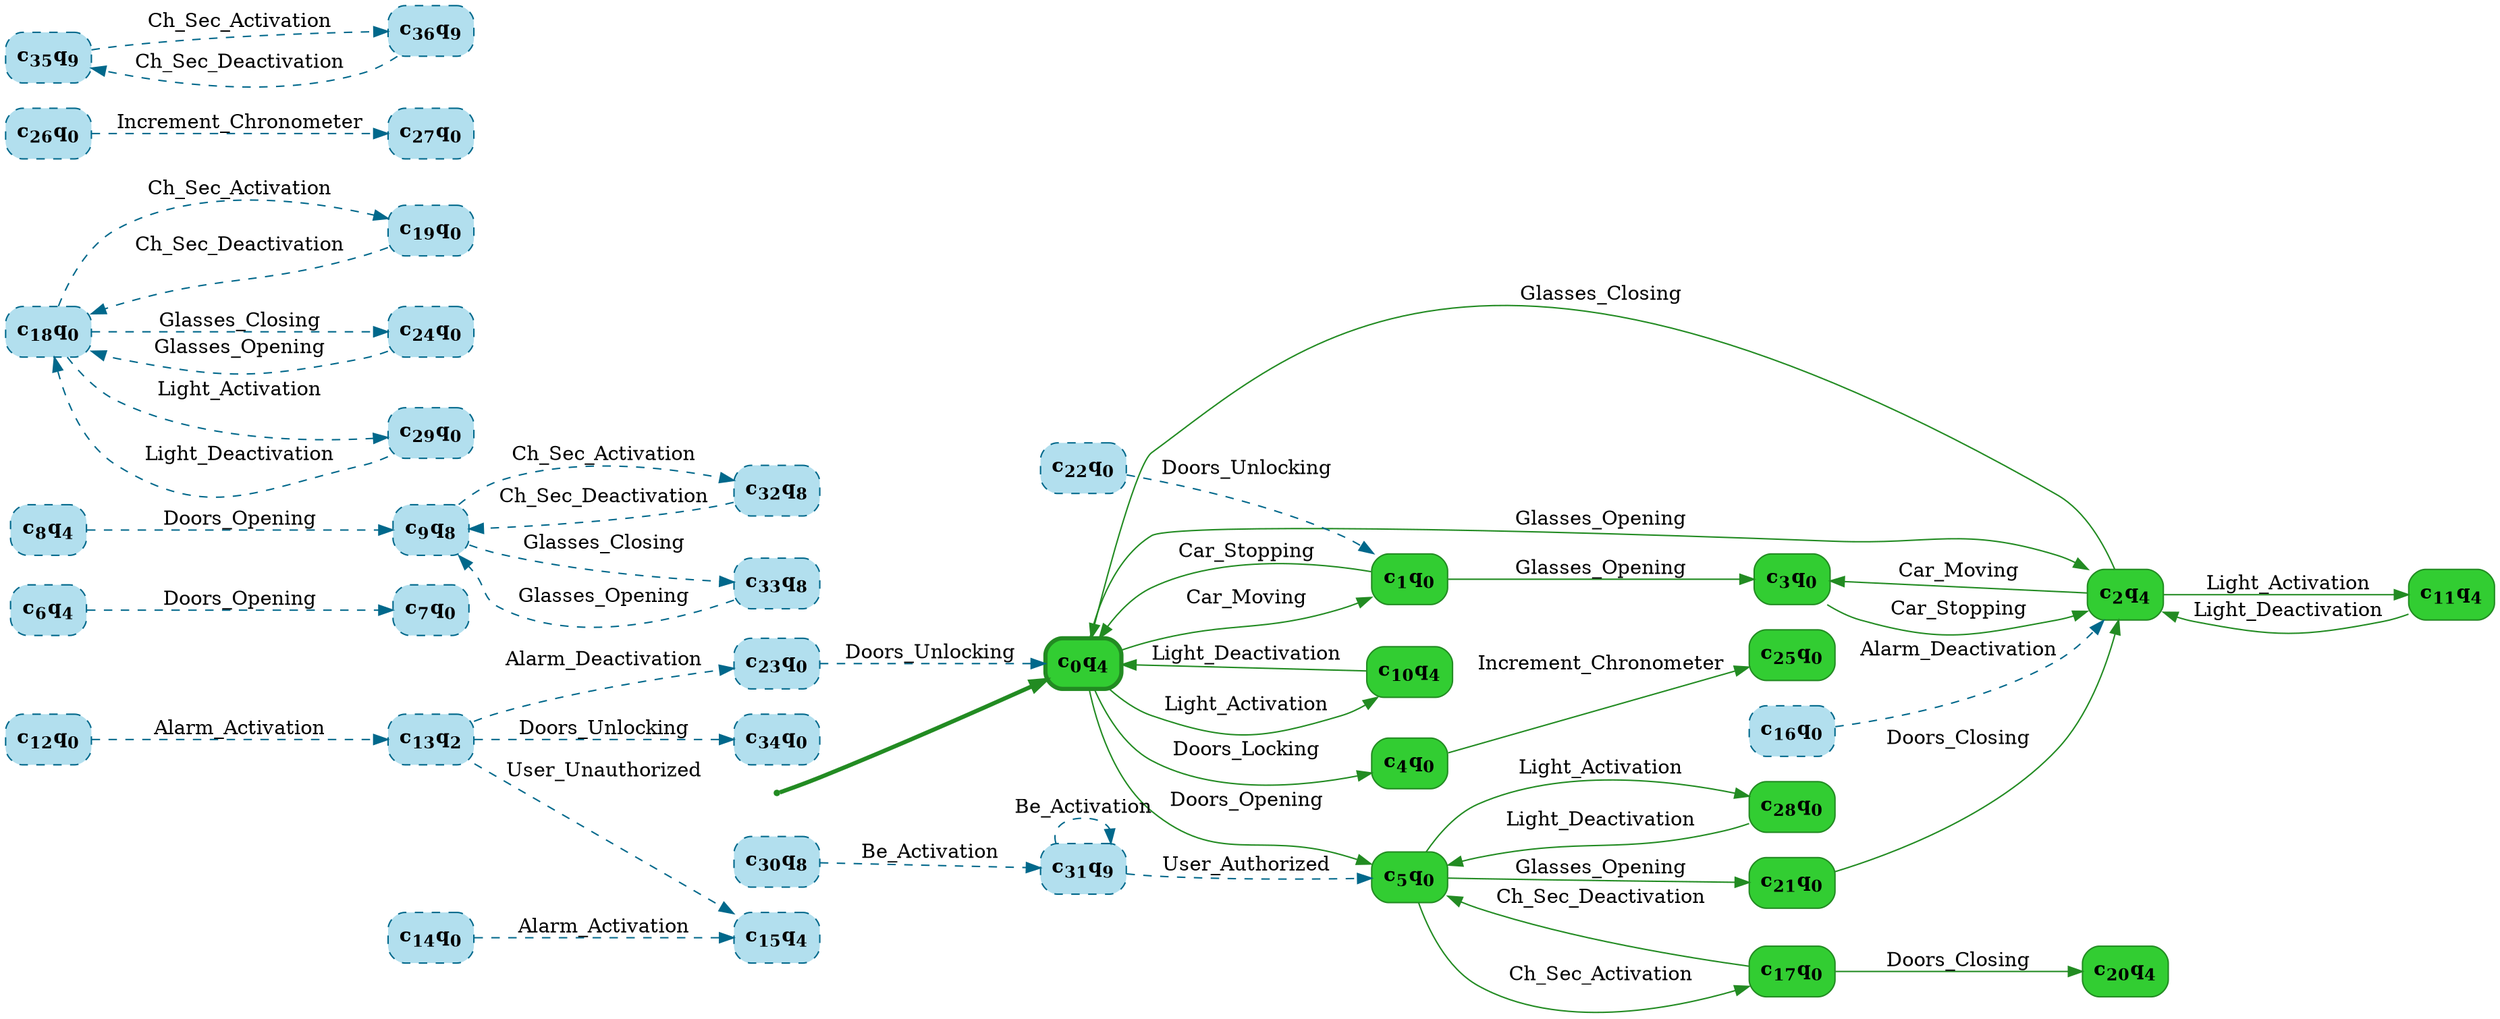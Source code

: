 digraph g {

	rankdir="LR"

	__invisible__[shape="point", color="forestgreen"]
	c0q4[label=<<b>c<sub>0</sub>q<sub>4</sub></b>>, shape="box", style="rounded, filled", fillcolor="limegreen", color="forestgreen", penwidth=3] // Initial
	c1q0[label=<<b>c<sub>1</sub>q<sub>0</sub></b>>, shape="box", style="rounded, filled", fillcolor="limegreen", color="forestgreen"]
	c3q0[label=<<b>c<sub>3</sub>q<sub>0</sub></b>>, shape="box", style="rounded, filled", fillcolor="limegreen", color="forestgreen"]
	c2q4[label=<<b>c<sub>2</sub>q<sub>4</sub></b>>, shape="box", style="rounded, filled", fillcolor="limegreen", color="forestgreen"]
	c11q4[label=<<b>c<sub>11</sub>q<sub>4</sub></b>>, shape="box", style="rounded, filled", fillcolor="limegreen", color="forestgreen"]
	c4q0[label=<<b>c<sub>4</sub>q<sub>0</sub></b>>, shape="box", style="rounded, filled", fillcolor="limegreen", color="forestgreen"]
	c25q0[label=<<b>c<sub>25</sub>q<sub>0</sub></b>>, shape="box", style="rounded, filled", fillcolor="limegreen", color="forestgreen"]
	c5q0[label=<<b>c<sub>5</sub>q<sub>0</sub></b>>, shape="box", style="rounded, filled", fillcolor="limegreen", color="forestgreen"]
	c17q0[label=<<b>c<sub>17</sub>q<sub>0</sub></b>>, shape="box", style="rounded, filled", fillcolor="limegreen", color="forestgreen"]
	c20q4[label=<<b>c<sub>20</sub>q<sub>4</sub></b>>, shape="box", style="rounded, filled", fillcolor="limegreen", color="forestgreen"]
	c21q0[label=<<b>c<sub>21</sub>q<sub>0</sub></b>>, shape="box", style="rounded, filled", fillcolor="limegreen", color="forestgreen"]
	c28q0[label=<<b>c<sub>28</sub>q<sub>0</sub></b>>, shape="box", style="rounded, filled", fillcolor="limegreen", color="forestgreen"]
	c10q4[label=<<b>c<sub>10</sub>q<sub>4</sub></b>>, shape="box", style="rounded, filled", fillcolor="limegreen", color="forestgreen"]
	c6q4[label=<<b>c<sub>6</sub>q<sub>4</sub></b>>, shape="box", style="rounded, filled, dashed", fillcolor="lightblue2", color="deepskyblue4"]
	c7q0[label=<<b>c<sub>7</sub>q<sub>0</sub></b>>, shape="box", style="rounded, filled, dashed", fillcolor="lightblue2", color="deepskyblue4"]
	c8q4[label=<<b>c<sub>8</sub>q<sub>4</sub></b>>, shape="box", style="rounded, filled, dashed", fillcolor="lightblue2", color="deepskyblue4"]
	c9q8[label=<<b>c<sub>9</sub>q<sub>8</sub></b>>, shape="box", style="rounded, filled, dashed", fillcolor="lightblue2", color="deepskyblue4"]
	c12q0[label=<<b>c<sub>12</sub>q<sub>0</sub></b>>, shape="box", style="rounded, filled, dashed", fillcolor="lightblue2", color="deepskyblue4"]
	c13q2[label=<<b>c<sub>13</sub>q<sub>2</sub></b>>, shape="box", style="rounded, filled, dashed", fillcolor="lightblue2", color="deepskyblue4"]
	c14q0[label=<<b>c<sub>14</sub>q<sub>0</sub></b>>, shape="box", style="rounded, filled, dashed", fillcolor="lightblue2", color="deepskyblue4"]
	c15q4[label=<<b>c<sub>15</sub>q<sub>4</sub></b>>, shape="box", style="rounded, filled, dashed", fillcolor="lightblue2", color="deepskyblue4"]
	c16q0[label=<<b>c<sub>16</sub>q<sub>0</sub></b>>, shape="box", style="rounded, filled, dashed", fillcolor="lightblue2", color="deepskyblue4"]
	c18q0[label=<<b>c<sub>18</sub>q<sub>0</sub></b>>, shape="box", style="rounded, filled, dashed", fillcolor="lightblue2", color="deepskyblue4"]
	c19q0[label=<<b>c<sub>19</sub>q<sub>0</sub></b>>, shape="box", style="rounded, filled, dashed", fillcolor="lightblue2", color="deepskyblue4"]
	c22q0[label=<<b>c<sub>22</sub>q<sub>0</sub></b>>, shape="box", style="rounded, filled, dashed", fillcolor="lightblue2", color="deepskyblue4"]
	c23q0[label=<<b>c<sub>23</sub>q<sub>0</sub></b>>, shape="box", style="rounded, filled, dashed", fillcolor="lightblue2", color="deepskyblue4"]
	c24q0[label=<<b>c<sub>24</sub>q<sub>0</sub></b>>, shape="box", style="rounded, filled, dashed", fillcolor="lightblue2", color="deepskyblue4"]
	c26q0[label=<<b>c<sub>26</sub>q<sub>0</sub></b>>, shape="box", style="rounded, filled, dashed", fillcolor="lightblue2", color="deepskyblue4"]
	c27q0[label=<<b>c<sub>27</sub>q<sub>0</sub></b>>, shape="box", style="rounded, filled, dashed", fillcolor="lightblue2", color="deepskyblue4"]
	c29q0[label=<<b>c<sub>29</sub>q<sub>0</sub></b>>, shape="box", style="rounded, filled, dashed", fillcolor="lightblue2", color="deepskyblue4"]
	c30q8[label=<<b>c<sub>30</sub>q<sub>8</sub></b>>, shape="box", style="rounded, filled, dashed", fillcolor="lightblue2", color="deepskyblue4"]
	c31q9[label=<<b>c<sub>31</sub>q<sub>9</sub></b>>, shape="box", style="rounded, filled, dashed", fillcolor="lightblue2", color="deepskyblue4"]
	c32q8[label=<<b>c<sub>32</sub>q<sub>8</sub></b>>, shape="box", style="rounded, filled, dashed", fillcolor="lightblue2", color="deepskyblue4"]
	c33q8[label=<<b>c<sub>33</sub>q<sub>8</sub></b>>, shape="box", style="rounded, filled, dashed", fillcolor="lightblue2", color="deepskyblue4"]
	c34q0[label=<<b>c<sub>34</sub>q<sub>0</sub></b>>, shape="box", style="rounded, filled, dashed", fillcolor="lightblue2", color="deepskyblue4"]
	c35q9[label=<<b>c<sub>35</sub>q<sub>9</sub></b>>, shape="box", style="rounded, filled, dashed", fillcolor="lightblue2", color="deepskyblue4"]
	c36q9[label=<<b>c<sub>36</sub>q<sub>9</sub></b>>, shape="box", style="rounded, filled, dashed", fillcolor="lightblue2", color="deepskyblue4"]

	__invisible__ -> c0q4[penwidth=3, color="forestgreen"]
	c0q4 -> c1q0[label=<Car_Moving>, color="forestgreen"]
	c1q0 -> c0q4[label=<Car_Stopping>, color="forestgreen"]
	c1q0 -> c3q0[label=<Glasses_Opening>, color="forestgreen"]
	c3q0 -> c2q4[label=<Car_Stopping>, color="forestgreen"]
	c2q4 -> c3q0[label=<Car_Moving>, color="forestgreen"]
	c2q4 -> c0q4[label=<Glasses_Closing>, color="forestgreen"]
	c2q4 -> c11q4[label=<Light_Activation>, color="forestgreen"]
	c11q4 -> c2q4[label=<Light_Deactivation>, color="forestgreen"]
	c0q4 -> c4q0[label=<Doors_Locking>, color="forestgreen"]
	c4q0 -> c25q0[label=<Increment_Chronometer>, color="forestgreen"]
	c0q4 -> c5q0[label=<Doors_Opening>, color="forestgreen"]
	c5q0 -> c17q0[label=<Ch_Sec_Activation>, color="forestgreen"]
	c17q0 -> c5q0[label=<Ch_Sec_Deactivation>, color="forestgreen"]
	c17q0 -> c20q4[label=<Doors_Closing>, color="forestgreen"]
	c5q0 -> c21q0[label=<Glasses_Opening>, color="forestgreen"]
	c21q0 -> c2q4[label=<Doors_Closing>, color="forestgreen"]
	c5q0 -> c28q0[label=<Light_Activation>, color="forestgreen"]
	c28q0 -> c5q0[label=<Light_Deactivation>, color="forestgreen"]
	c0q4 -> c2q4[label=<Glasses_Opening>, color="forestgreen"]
	c0q4 -> c10q4[label=<Light_Activation>, color="forestgreen"]
	c10q4 -> c0q4[label=<Light_Deactivation>, color="forestgreen"]
	c6q4 -> c7q0[label=<Doors_Opening>, color="deepskyblue4", style="dashed"]
	c8q4 -> c9q8[label=<Doors_Opening>, color="deepskyblue4", style="dashed"]
	c12q0 -> c13q2[label=<Alarm_Activation>, color="deepskyblue4", style="dashed"]
	c14q0 -> c15q4[label=<Alarm_Activation>, color="deepskyblue4", style="dashed"]
	c16q0 -> c2q4[label=<Alarm_Deactivation>, color="deepskyblue4", style="dashed"]
	c18q0 -> c19q0[label=<Ch_Sec_Activation>, color="deepskyblue4", style="dashed"]
	c19q0 -> c18q0[label=<Ch_Sec_Deactivation>, color="deepskyblue4", style="dashed"]
	c22q0 -> c1q0[label=<Doors_Unlocking>, color="deepskyblue4", style="dashed"]
	c23q0 -> c0q4[label=<Doors_Unlocking>, color="deepskyblue4", style="dashed"]
	c18q0 -> c24q0[label=<Glasses_Closing>, color="deepskyblue4", style="dashed"]
	c24q0 -> c18q0[label=<Glasses_Opening>, color="deepskyblue4", style="dashed"]
	c26q0 -> c27q0[label=<Increment_Chronometer>, color="deepskyblue4", style="dashed"]
	c18q0 -> c29q0[label=<Light_Activation>, color="deepskyblue4", style="dashed"]
	c29q0 -> c18q0[label=<Light_Deactivation>, color="deepskyblue4", style="dashed"]
	c30q8 -> c31q9[label=<Be_Activation>, color="deepskyblue4", style="dashed"]
	c9q8 -> c32q8[label=<Ch_Sec_Activation>, color="deepskyblue4", style="dashed"]
	c32q8 -> c9q8[label=<Ch_Sec_Deactivation>, color="deepskyblue4", style="dashed"]
	c9q8 -> c33q8[label=<Glasses_Closing>, color="deepskyblue4", style="dashed"]
	c33q8 -> c9q8[label=<Glasses_Opening>, color="deepskyblue4", style="dashed"]
	c13q2 -> c23q0[label=<Alarm_Deactivation>, color="deepskyblue4", style="dashed"]
	c13q2 -> c34q0[label=<Doors_Unlocking>, color="deepskyblue4", style="dashed"]
	c13q2 -> c15q4[label=<User_Unauthorized>, color="deepskyblue4", style="dashed"]
	c31q9 -> c31q9[label=<Be_Activation>, color="deepskyblue4", style="dashed"]
	c35q9 -> c36q9[label=<Ch_Sec_Activation>, color="deepskyblue4", style="dashed"]
	c36q9 -> c35q9[label=<Ch_Sec_Deactivation>, color="deepskyblue4", style="dashed"]
	c31q9 -> c5q0[label=<User_Authorized>, color="deepskyblue4", style="dashed"]

}
